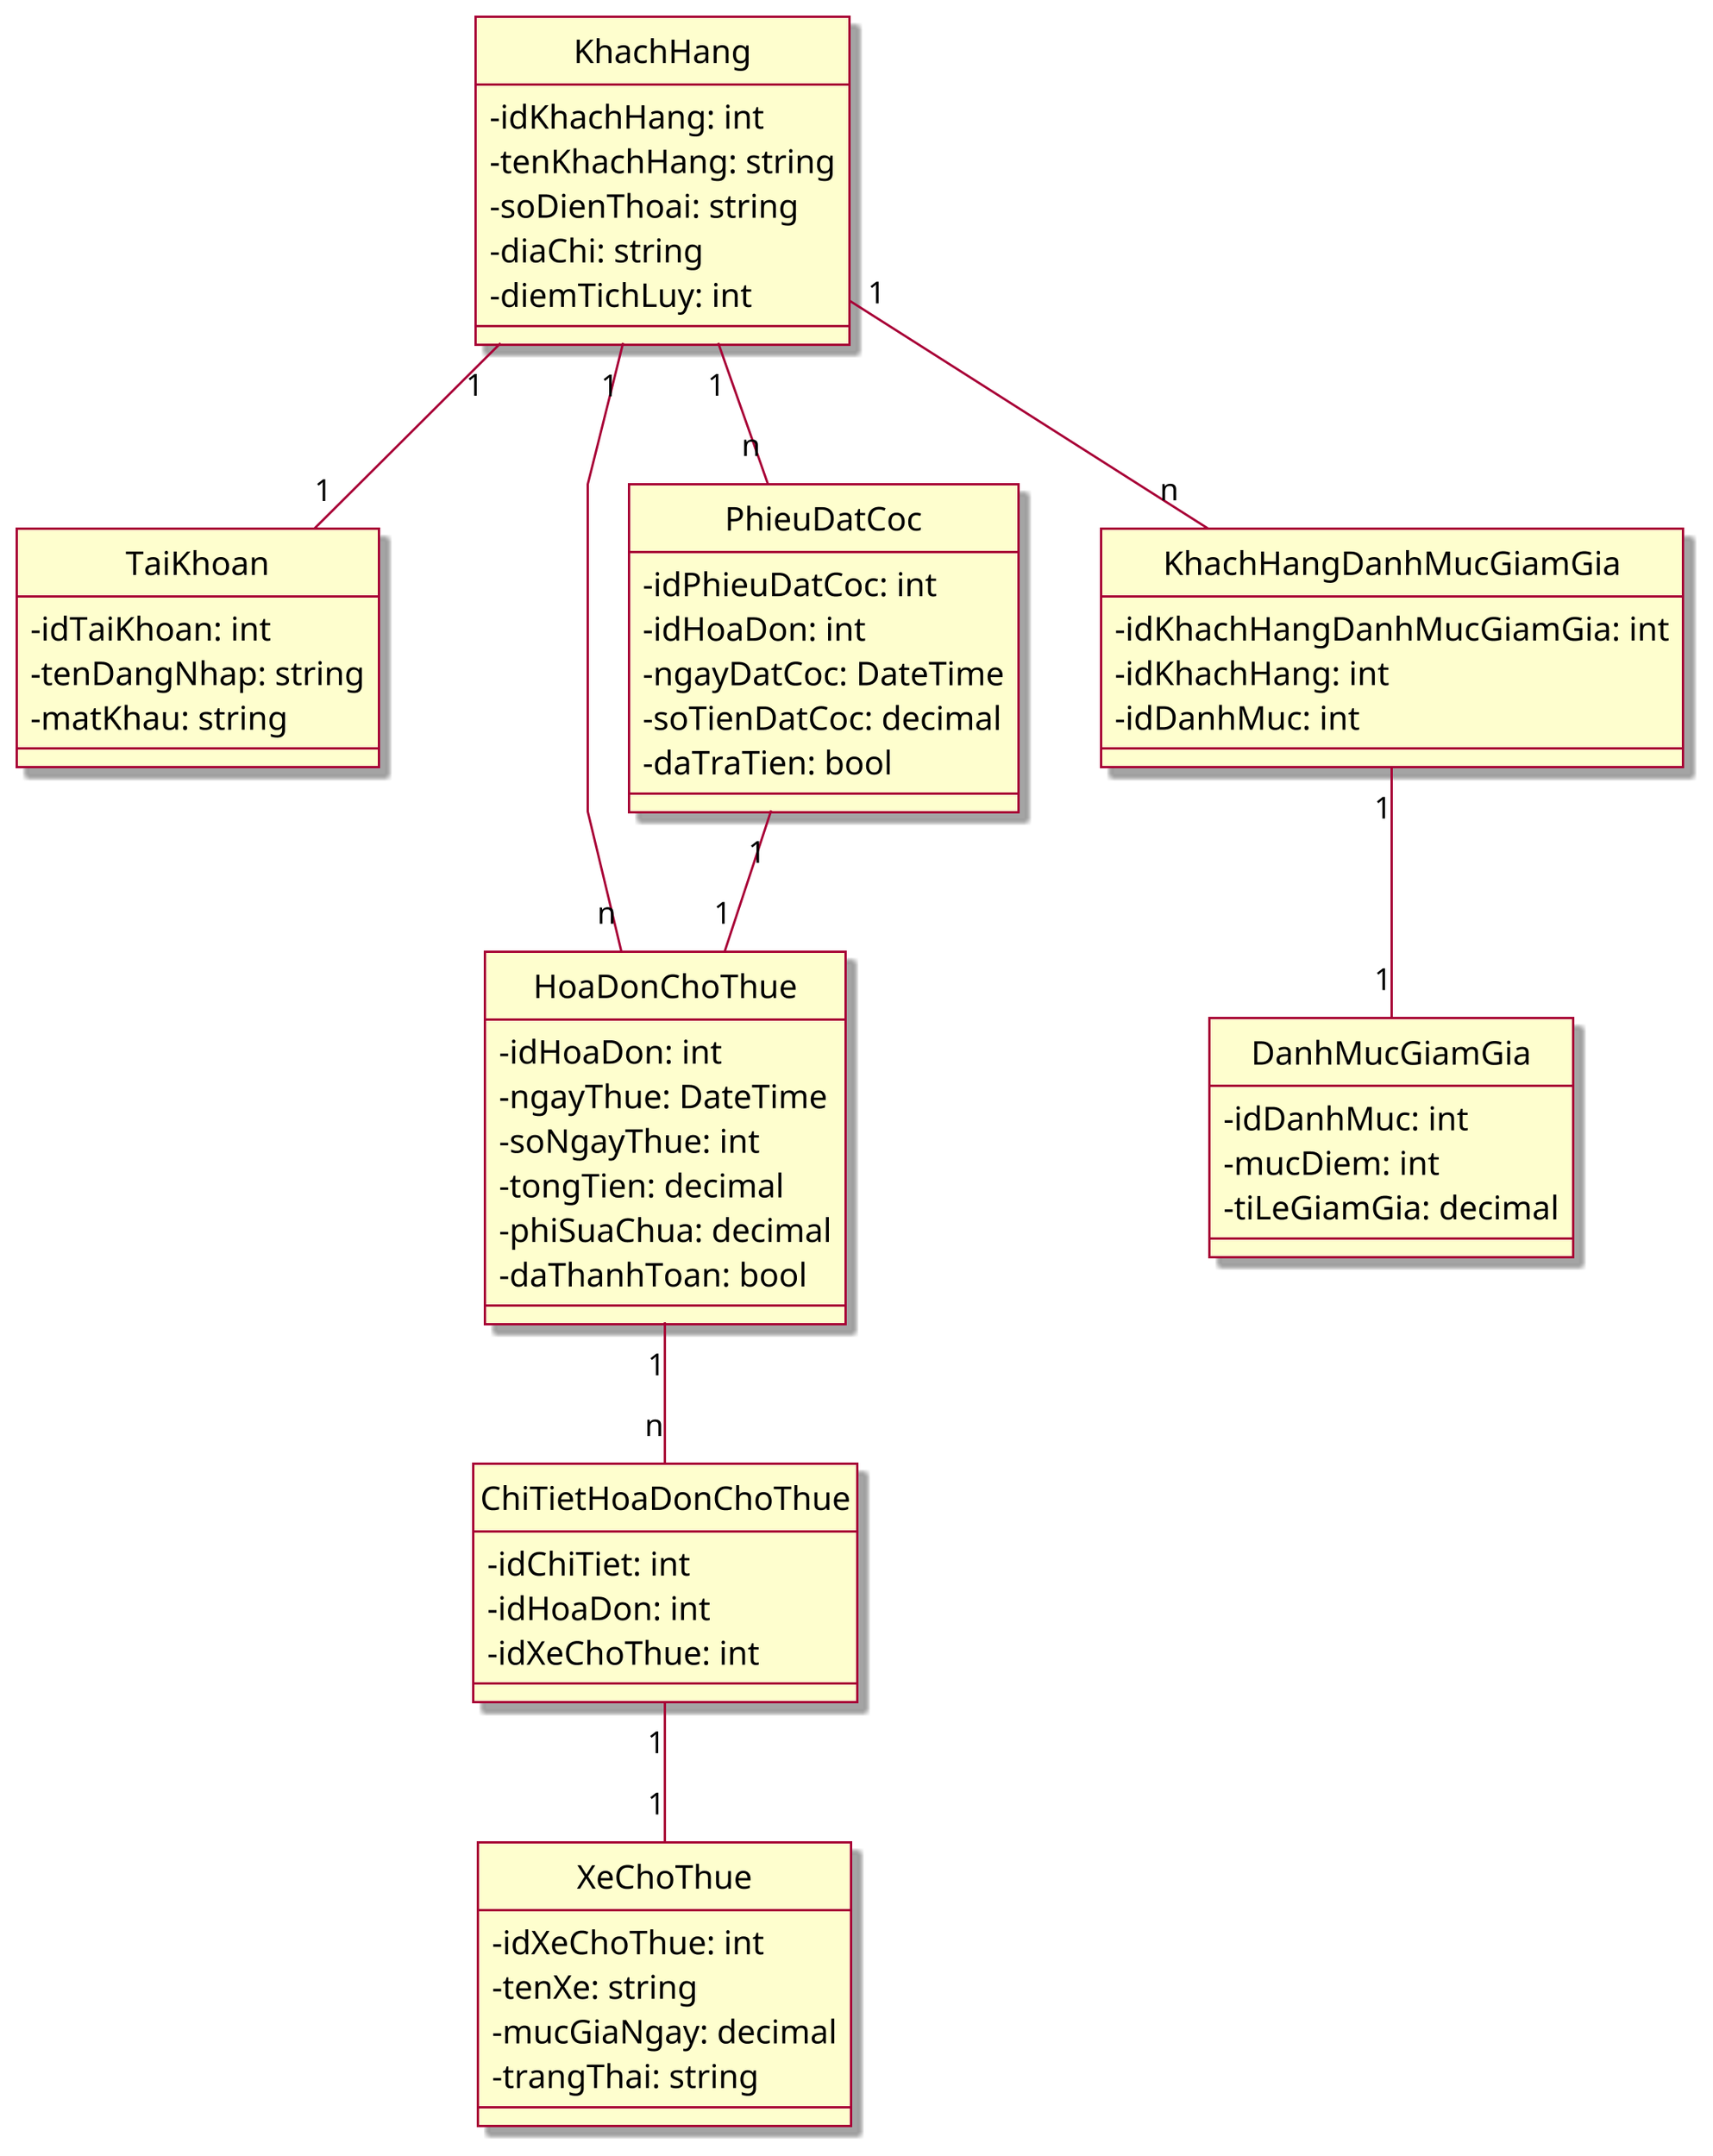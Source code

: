 @startuml Class Diagram

skin rose
skinparam classAttributeIconSize 0
' skinparam linetype ortho
skinparam linetype polyline
hide circle
scale 3

class KhachHang {
    - idKhachHang: int
    - tenKhachHang: string
    - soDienThoai: string
    - diaChi: string
    - diemTichLuy: int

}


class TaiKhoan {
    -idTaiKhoan: int
    -tenDangNhap: string
    -matKhau: string
}

class XeChoThue {
    -idXeChoThue: int
    -tenXe: string
    -mucGiaNgay: decimal
    -trangThai: string
}

class HoaDonChoThue {
    -idHoaDon: int
    -ngayThue: DateTime
    -soNgayThue: int
    -tongTien: decimal
    -phiSuaChua: decimal
    -daThanhToan: bool
}

class ChiTietHoaDonChoThue {
    -idChiTiet: int
    -idHoaDon: int
    -idXeChoThue: int
}

class DanhMucGiamGia {
    -idDanhMuc: int
    -mucDiem: int
    -tiLeGiamGia: decimal
}

class PhieuDatCoc {
    -idPhieuDatCoc: int
    -idHoaDon: int
    -ngayDatCoc: DateTime
    -soTienDatCoc: decimal
    -daTraTien: bool
}

class KhachHangDanhMucGiamGia {
    -idKhachHangDanhMucGiamGia: int
    -idKhachHang: int
    -idDanhMuc: int
}

KhachHang "1"--"1"  TaiKhoan
KhachHang "1"--"n"  HoaDonChoThue
KhachHang "1"--"n"  PhieuDatCoc
PhieuDatCoc "1"--"1"  HoaDonChoThue
KhachHang "1"--"n" KhachHangDanhMucGiamGia
KhachHangDanhMucGiamGia "1"--"1" DanhMucGiamGia
HoaDonChoThue "1"--"n" ChiTietHoaDonChoThue
ChiTietHoaDonChoThue "1"--"1" XeChoThue
@enduml